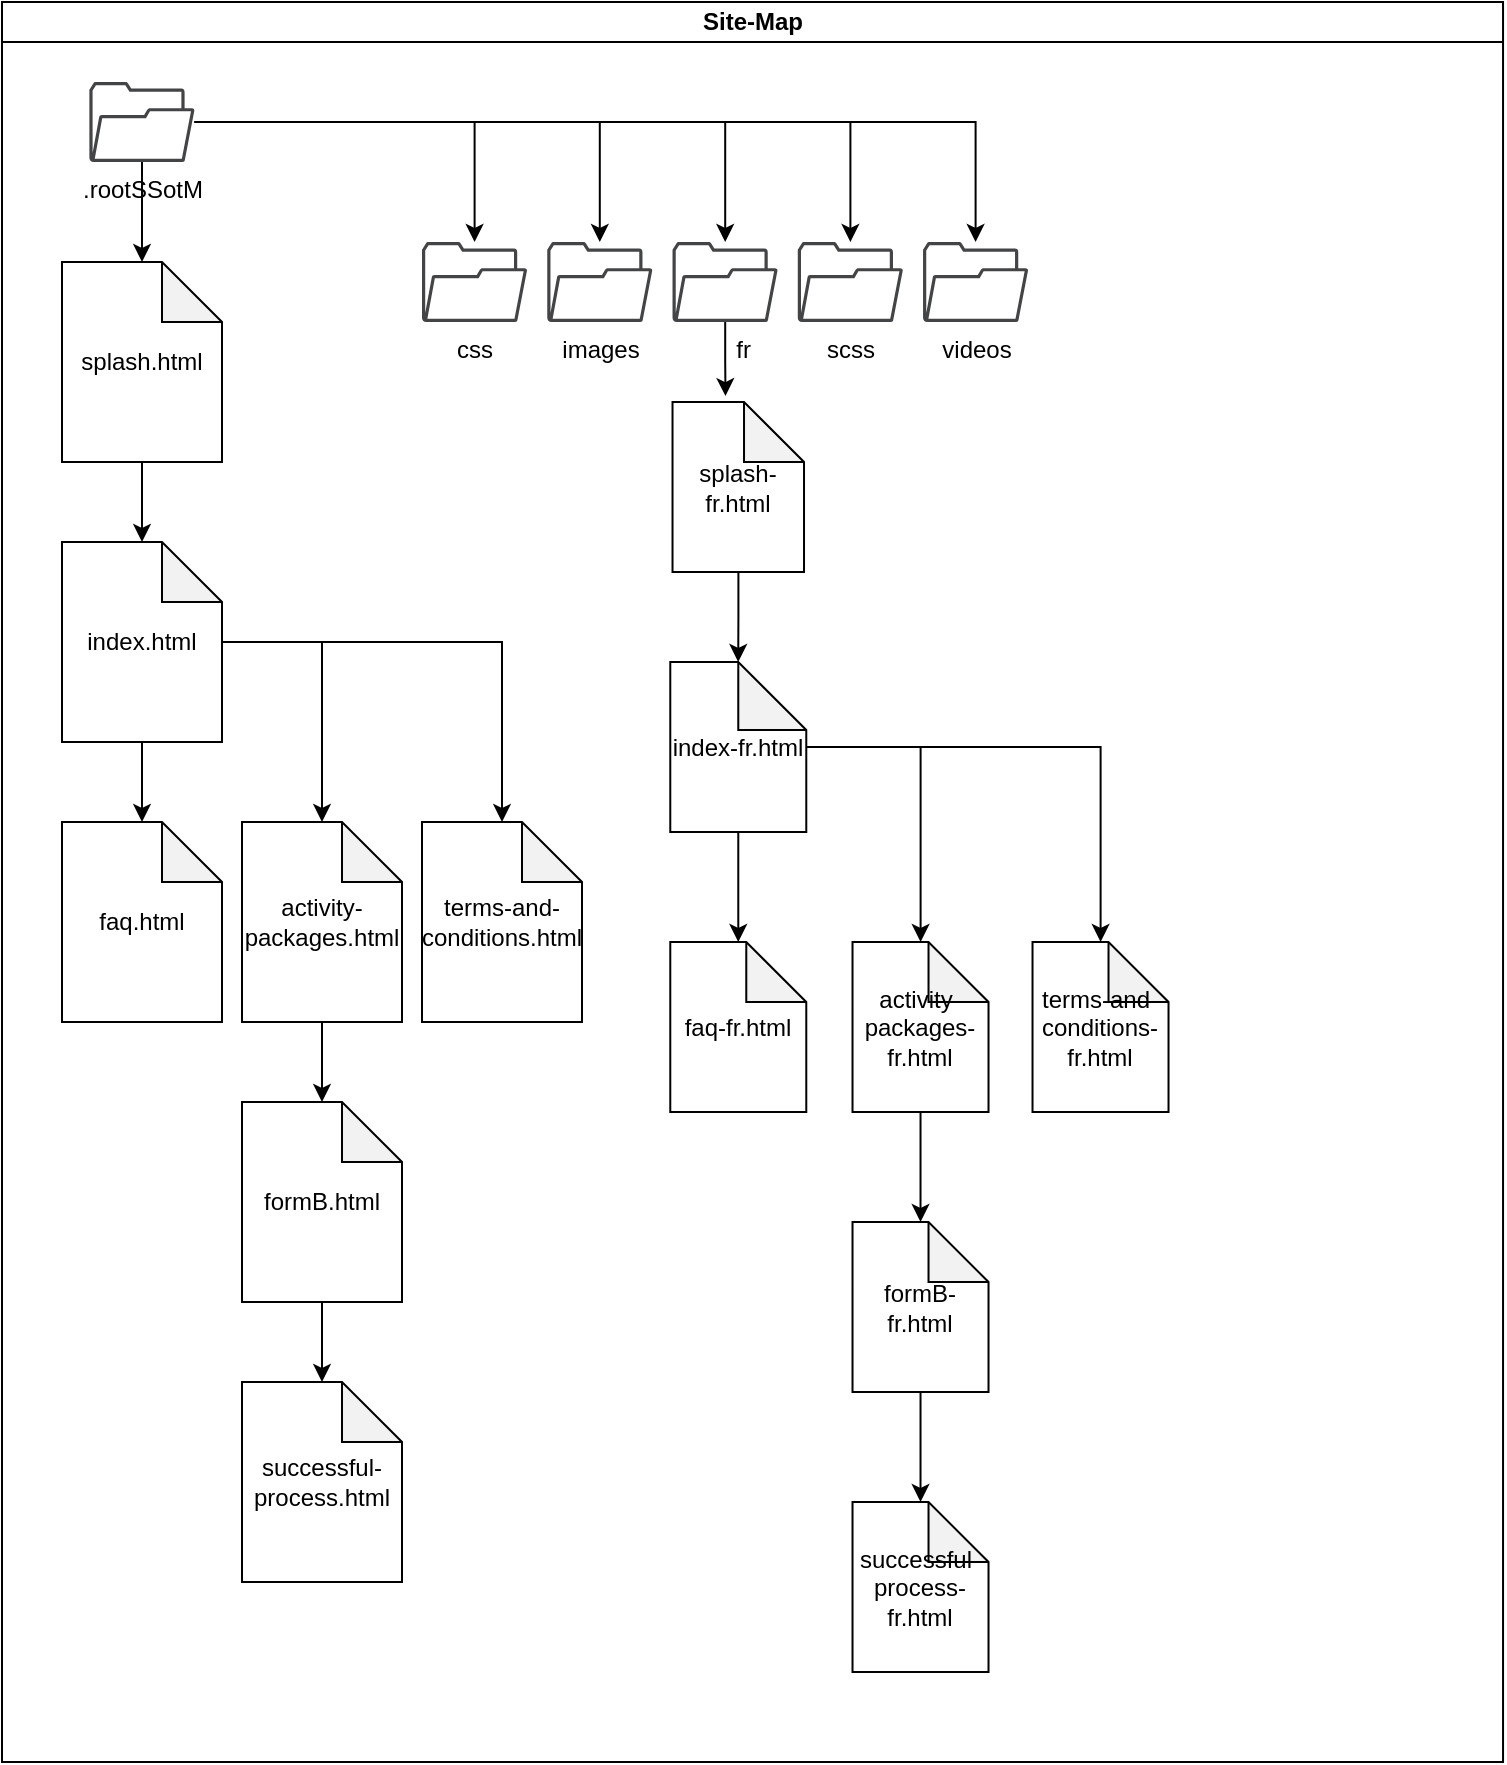 <mxfile version="17.4.0" type="github">
  <diagram id="prtHgNgQTEPvFCAcTncT" name="Page-1">
    <mxGraphModel dx="2062" dy="1122" grid="1" gridSize="10" guides="1" tooltips="1" connect="1" arrows="1" fold="1" page="1" pageScale="1" pageWidth="827" pageHeight="1169" math="0" shadow="0">
      <root>
        <mxCell id="0" />
        <mxCell id="1" parent="0" />
        <mxCell id="dNxyNK7c78bLwvsdeMH5-11" value="Site-Map" style="swimlane;html=1;startSize=20;horizontal=1;containerType=tree;glass=0;" parent="1" vertex="1">
          <mxGeometry x="38" y="80" width="750.52" height="880" as="geometry" />
        </mxCell>
        <mxCell id="O9_XByGZcDf_Zzd5b06f-2" value="splash.html" style="shape=note;whiteSpace=wrap;html=1;backgroundOutline=1;darkOpacity=0.05;" parent="dNxyNK7c78bLwvsdeMH5-11" vertex="1">
          <mxGeometry x="30" y="130" width="80" height="100" as="geometry" />
        </mxCell>
        <mxCell id="O9_XByGZcDf_Zzd5b06f-6" value="" style="edgeStyle=orthogonalEdgeStyle;rounded=0;orthogonalLoop=1;jettySize=auto;html=1;" parent="dNxyNK7c78bLwvsdeMH5-11" source="O9_XByGZcDf_Zzd5b06f-2" target="O9_XByGZcDf_Zzd5b06f-7" edge="1">
          <mxGeometry relative="1" as="geometry" />
        </mxCell>
        <mxCell id="O9_XByGZcDf_Zzd5b06f-7" value="index.html" style="shape=note;whiteSpace=wrap;html=1;backgroundOutline=1;darkOpacity=0.05;" parent="dNxyNK7c78bLwvsdeMH5-11" vertex="1">
          <mxGeometry x="30" y="270" width="80" height="100" as="geometry" />
        </mxCell>
        <mxCell id="O9_XByGZcDf_Zzd5b06f-8" value="" style="edgeStyle=orthogonalEdgeStyle;rounded=0;orthogonalLoop=1;jettySize=auto;html=1;" parent="dNxyNK7c78bLwvsdeMH5-11" source="O9_XByGZcDf_Zzd5b06f-7" target="O9_XByGZcDf_Zzd5b06f-9" edge="1">
          <mxGeometry relative="1" as="geometry">
            <mxPoint x="110" y="310" as="sourcePoint" />
          </mxGeometry>
        </mxCell>
        <mxCell id="O9_XByGZcDf_Zzd5b06f-9" value="faq.html" style="shape=note;whiteSpace=wrap;html=1;backgroundOutline=1;darkOpacity=0.05;" parent="dNxyNK7c78bLwvsdeMH5-11" vertex="1">
          <mxGeometry x="30" y="410" width="80" height="100" as="geometry" />
        </mxCell>
        <mxCell id="O9_XByGZcDf_Zzd5b06f-10" value="" style="edgeStyle=orthogonalEdgeStyle;rounded=0;orthogonalLoop=1;jettySize=auto;html=1;" parent="dNxyNK7c78bLwvsdeMH5-11" source="O9_XByGZcDf_Zzd5b06f-7" target="O9_XByGZcDf_Zzd5b06f-11" edge="1">
          <mxGeometry relative="1" as="geometry">
            <mxPoint x="110" y="310" as="sourcePoint" />
          </mxGeometry>
        </mxCell>
        <mxCell id="O9_XByGZcDf_Zzd5b06f-11" value="activity-packages.html" style="shape=note;whiteSpace=wrap;html=1;backgroundOutline=1;darkOpacity=0.05;" parent="dNxyNK7c78bLwvsdeMH5-11" vertex="1">
          <mxGeometry x="120" y="410" width="80" height="100" as="geometry" />
        </mxCell>
        <mxCell id="O9_XByGZcDf_Zzd5b06f-12" value="" style="edgeStyle=orthogonalEdgeStyle;rounded=0;orthogonalLoop=1;jettySize=auto;html=1;" parent="dNxyNK7c78bLwvsdeMH5-11" source="O9_XByGZcDf_Zzd5b06f-7" target="O9_XByGZcDf_Zzd5b06f-13" edge="1">
          <mxGeometry relative="1" as="geometry">
            <mxPoint x="110" y="310" as="sourcePoint" />
          </mxGeometry>
        </mxCell>
        <mxCell id="O9_XByGZcDf_Zzd5b06f-13" value="terms-and-conditions.html" style="shape=note;whiteSpace=wrap;html=1;backgroundOutline=1;darkOpacity=0.05;" parent="dNxyNK7c78bLwvsdeMH5-11" vertex="1">
          <mxGeometry x="210" y="410" width="80" height="100" as="geometry" />
        </mxCell>
        <mxCell id="O9_XByGZcDf_Zzd5b06f-14" value="" style="edgeStyle=orthogonalEdgeStyle;rounded=0;orthogonalLoop=1;jettySize=auto;html=1;" parent="dNxyNK7c78bLwvsdeMH5-11" source="O9_XByGZcDf_Zzd5b06f-11" target="O9_XByGZcDf_Zzd5b06f-15" edge="1">
          <mxGeometry relative="1" as="geometry">
            <mxPoint x="150" y="400" as="sourcePoint" />
          </mxGeometry>
        </mxCell>
        <mxCell id="O9_XByGZcDf_Zzd5b06f-15" value="formB.html" style="shape=note;whiteSpace=wrap;html=1;backgroundOutline=1;darkOpacity=0.05;" parent="dNxyNK7c78bLwvsdeMH5-11" vertex="1">
          <mxGeometry x="120" y="550" width="80" height="100" as="geometry" />
        </mxCell>
        <mxCell id="O9_XByGZcDf_Zzd5b06f-16" value="" style="edgeStyle=orthogonalEdgeStyle;rounded=0;orthogonalLoop=1;jettySize=auto;html=1;" parent="dNxyNK7c78bLwvsdeMH5-11" source="O9_XByGZcDf_Zzd5b06f-15" target="O9_XByGZcDf_Zzd5b06f-17" edge="1">
          <mxGeometry relative="1" as="geometry">
            <mxPoint x="200" y="590" as="sourcePoint" />
          </mxGeometry>
        </mxCell>
        <mxCell id="O9_XByGZcDf_Zzd5b06f-17" value="successful-process.html" style="shape=note;whiteSpace=wrap;html=1;backgroundOutline=1;darkOpacity=0.05;" parent="dNxyNK7c78bLwvsdeMH5-11" vertex="1">
          <mxGeometry x="120" y="690" width="80" height="100" as="geometry" />
        </mxCell>
        <mxCell id="O9_XByGZcDf_Zzd5b06f-19" style="edgeStyle=orthogonalEdgeStyle;rounded=0;orthogonalLoop=1;jettySize=auto;html=1;entryX=0.5;entryY=0;entryDx=0;entryDy=0;entryPerimeter=0;" parent="dNxyNK7c78bLwvsdeMH5-11" source="O9_XByGZcDf_Zzd5b06f-18" target="O9_XByGZcDf_Zzd5b06f-2" edge="1">
          <mxGeometry relative="1" as="geometry" />
        </mxCell>
        <mxCell id="O9_XByGZcDf_Zzd5b06f-18" value=".rootSSotM" style="sketch=0;pointerEvents=1;shadow=0;dashed=0;html=1;strokeColor=none;fillColor=#434445;aspect=fixed;labelPosition=center;verticalLabelPosition=bottom;verticalAlign=top;align=center;outlineConnect=0;shape=mxgraph.vvd.folder;" parent="dNxyNK7c78bLwvsdeMH5-11" vertex="1">
          <mxGeometry x="43.69" y="40" width="52.63" height="40" as="geometry" />
        </mxCell>
        <mxCell id="O9_XByGZcDf_Zzd5b06f-20" value="" style="edgeStyle=orthogonalEdgeStyle;rounded=0;orthogonalLoop=1;jettySize=auto;html=1;" parent="dNxyNK7c78bLwvsdeMH5-11" source="O9_XByGZcDf_Zzd5b06f-18" target="O9_XByGZcDf_Zzd5b06f-21" edge="1">
          <mxGeometry relative="1" as="geometry" />
        </mxCell>
        <mxCell id="O9_XByGZcDf_Zzd5b06f-21" value="css" style="sketch=0;pointerEvents=1;shadow=0;dashed=0;html=1;strokeColor=none;fillColor=#434445;aspect=fixed;labelPosition=center;verticalLabelPosition=bottom;verticalAlign=top;align=center;outlineConnect=0;shape=mxgraph.vvd.folder;" parent="dNxyNK7c78bLwvsdeMH5-11" vertex="1">
          <mxGeometry x="210" y="120" width="52.63" height="40" as="geometry" />
        </mxCell>
        <mxCell id="O9_XByGZcDf_Zzd5b06f-22" value="" style="edgeStyle=orthogonalEdgeStyle;rounded=0;orthogonalLoop=1;jettySize=auto;html=1;" parent="dNxyNK7c78bLwvsdeMH5-11" source="O9_XByGZcDf_Zzd5b06f-18" target="O9_XByGZcDf_Zzd5b06f-23" edge="1">
          <mxGeometry relative="1" as="geometry" />
        </mxCell>
        <mxCell id="O9_XByGZcDf_Zzd5b06f-23" value="images" style="sketch=0;pointerEvents=1;shadow=0;dashed=0;html=1;strokeColor=none;fillColor=#434445;aspect=fixed;labelPosition=center;verticalLabelPosition=bottom;verticalAlign=top;align=center;outlineConnect=0;shape=mxgraph.vvd.folder;" parent="dNxyNK7c78bLwvsdeMH5-11" vertex="1">
          <mxGeometry x="272.63" y="120" width="52.63" height="40" as="geometry" />
        </mxCell>
        <mxCell id="O9_XByGZcDf_Zzd5b06f-24" value="" style="edgeStyle=orthogonalEdgeStyle;rounded=0;orthogonalLoop=1;jettySize=auto;html=1;" parent="dNxyNK7c78bLwvsdeMH5-11" source="O9_XByGZcDf_Zzd5b06f-18" target="O9_XByGZcDf_Zzd5b06f-25" edge="1">
          <mxGeometry relative="1" as="geometry" />
        </mxCell>
        <mxCell id="j-0IrrxTgNRTiZ_LBvur-15" style="edgeStyle=orthogonalEdgeStyle;rounded=0;orthogonalLoop=1;jettySize=auto;html=1;entryX=0.403;entryY=-0.035;entryDx=0;entryDy=0;entryPerimeter=0;" edge="1" parent="dNxyNK7c78bLwvsdeMH5-11" source="O9_XByGZcDf_Zzd5b06f-25" target="j-0IrrxTgNRTiZ_LBvur-2">
          <mxGeometry relative="1" as="geometry" />
        </mxCell>
        <mxCell id="O9_XByGZcDf_Zzd5b06f-25" value="&amp;nbsp; &amp;nbsp; &amp;nbsp;fr" style="sketch=0;pointerEvents=1;shadow=0;dashed=0;html=1;strokeColor=none;fillColor=#434445;aspect=fixed;labelPosition=center;verticalLabelPosition=bottom;verticalAlign=top;align=center;outlineConnect=0;shape=mxgraph.vvd.folder;" parent="dNxyNK7c78bLwvsdeMH5-11" vertex="1">
          <mxGeometry x="335.26" y="120" width="52.63" height="40" as="geometry" />
        </mxCell>
        <mxCell id="O9_XByGZcDf_Zzd5b06f-28" value="" style="edgeStyle=orthogonalEdgeStyle;rounded=0;orthogonalLoop=1;jettySize=auto;html=1;" parent="dNxyNK7c78bLwvsdeMH5-11" source="O9_XByGZcDf_Zzd5b06f-18" target="O9_XByGZcDf_Zzd5b06f-29" edge="1">
          <mxGeometry relative="1" as="geometry" />
        </mxCell>
        <mxCell id="O9_XByGZcDf_Zzd5b06f-29" value="scss" style="sketch=0;pointerEvents=1;shadow=0;dashed=0;html=1;strokeColor=none;fillColor=#434445;aspect=fixed;labelPosition=center;verticalLabelPosition=bottom;verticalAlign=top;align=center;outlineConnect=0;shape=mxgraph.vvd.folder;" parent="dNxyNK7c78bLwvsdeMH5-11" vertex="1">
          <mxGeometry x="397.89" y="120" width="52.63" height="40" as="geometry" />
        </mxCell>
        <mxCell id="O9_XByGZcDf_Zzd5b06f-34" value="" style="edgeStyle=orthogonalEdgeStyle;rounded=0;orthogonalLoop=1;jettySize=auto;html=1;" parent="dNxyNK7c78bLwvsdeMH5-11" source="O9_XByGZcDf_Zzd5b06f-18" target="O9_XByGZcDf_Zzd5b06f-35" edge="1">
          <mxGeometry relative="1" as="geometry" />
        </mxCell>
        <mxCell id="O9_XByGZcDf_Zzd5b06f-35" value="videos" style="sketch=0;pointerEvents=1;shadow=0;dashed=0;html=1;strokeColor=none;fillColor=#434445;aspect=fixed;labelPosition=center;verticalLabelPosition=bottom;verticalAlign=top;align=center;outlineConnect=0;shape=mxgraph.vvd.folder;" parent="dNxyNK7c78bLwvsdeMH5-11" vertex="1">
          <mxGeometry x="460.52" y="120" width="52.63" height="40" as="geometry" />
        </mxCell>
        <mxCell id="j-0IrrxTgNRTiZ_LBvur-2" value="splash-fr.html" style="shape=note;whiteSpace=wrap;html=1;backgroundOutline=1;darkOpacity=0.05;" vertex="1" parent="dNxyNK7c78bLwvsdeMH5-11">
          <mxGeometry x="335.26" y="200" width="65.75" height="85" as="geometry" />
        </mxCell>
        <mxCell id="j-0IrrxTgNRTiZ_LBvur-3" value="" style="edgeStyle=orthogonalEdgeStyle;rounded=0;orthogonalLoop=1;jettySize=auto;html=1;" edge="1" parent="dNxyNK7c78bLwvsdeMH5-11" source="j-0IrrxTgNRTiZ_LBvur-2" target="j-0IrrxTgNRTiZ_LBvur-4">
          <mxGeometry relative="1" as="geometry" />
        </mxCell>
        <mxCell id="j-0IrrxTgNRTiZ_LBvur-4" value="index-fr.html" style="shape=note;whiteSpace=wrap;html=1;backgroundOutline=1;darkOpacity=0.05;size=34;" vertex="1" parent="dNxyNK7c78bLwvsdeMH5-11">
          <mxGeometry x="334.14" y="330" width="68" height="85" as="geometry" />
        </mxCell>
        <mxCell id="j-0IrrxTgNRTiZ_LBvur-5" value="" style="edgeStyle=orthogonalEdgeStyle;rounded=0;orthogonalLoop=1;jettySize=auto;html=1;" edge="1" parent="dNxyNK7c78bLwvsdeMH5-11" source="j-0IrrxTgNRTiZ_LBvur-4" target="j-0IrrxTgNRTiZ_LBvur-6">
          <mxGeometry relative="1" as="geometry">
            <mxPoint x="375.26" y="275" as="sourcePoint" />
          </mxGeometry>
        </mxCell>
        <mxCell id="j-0IrrxTgNRTiZ_LBvur-6" value="faq-fr.html" style="shape=note;whiteSpace=wrap;html=1;backgroundOutline=1;darkOpacity=0.05;" vertex="1" parent="dNxyNK7c78bLwvsdeMH5-11">
          <mxGeometry x="334.14" y="470" width="68" height="85" as="geometry" />
        </mxCell>
        <mxCell id="j-0IrrxTgNRTiZ_LBvur-7" value="" style="edgeStyle=orthogonalEdgeStyle;rounded=0;orthogonalLoop=1;jettySize=auto;html=1;" edge="1" parent="dNxyNK7c78bLwvsdeMH5-11" source="j-0IrrxTgNRTiZ_LBvur-4" target="j-0IrrxTgNRTiZ_LBvur-8">
          <mxGeometry relative="1" as="geometry">
            <mxPoint x="375.26" y="275" as="sourcePoint" />
          </mxGeometry>
        </mxCell>
        <mxCell id="j-0IrrxTgNRTiZ_LBvur-8" value="activity-packages-fr.html" style="shape=note;whiteSpace=wrap;html=1;backgroundOutline=1;darkOpacity=0.05;" vertex="1" parent="dNxyNK7c78bLwvsdeMH5-11">
          <mxGeometry x="425.26" y="470" width="68" height="85" as="geometry" />
        </mxCell>
        <mxCell id="j-0IrrxTgNRTiZ_LBvur-9" value="" style="edgeStyle=orthogonalEdgeStyle;rounded=0;orthogonalLoop=1;jettySize=auto;html=1;" edge="1" parent="dNxyNK7c78bLwvsdeMH5-11" source="j-0IrrxTgNRTiZ_LBvur-4" target="j-0IrrxTgNRTiZ_LBvur-10">
          <mxGeometry relative="1" as="geometry">
            <mxPoint x="375.26" y="275" as="sourcePoint" />
          </mxGeometry>
        </mxCell>
        <mxCell id="j-0IrrxTgNRTiZ_LBvur-10" value="terms-and-conditions-fr.html" style="shape=note;whiteSpace=wrap;html=1;backgroundOutline=1;darkOpacity=0.05;" vertex="1" parent="dNxyNK7c78bLwvsdeMH5-11">
          <mxGeometry x="515.26" y="470" width="68" height="85" as="geometry" />
        </mxCell>
        <mxCell id="j-0IrrxTgNRTiZ_LBvur-11" value="" style="edgeStyle=orthogonalEdgeStyle;rounded=0;orthogonalLoop=1;jettySize=auto;html=1;" edge="1" parent="dNxyNK7c78bLwvsdeMH5-11" source="j-0IrrxTgNRTiZ_LBvur-8" target="j-0IrrxTgNRTiZ_LBvur-12">
          <mxGeometry relative="1" as="geometry">
            <mxPoint x="415.26" y="365" as="sourcePoint" />
          </mxGeometry>
        </mxCell>
        <mxCell id="j-0IrrxTgNRTiZ_LBvur-12" value="formB-fr.html" style="shape=note;whiteSpace=wrap;html=1;backgroundOutline=1;darkOpacity=0.05;" vertex="1" parent="dNxyNK7c78bLwvsdeMH5-11">
          <mxGeometry x="425.26" y="610" width="68" height="85" as="geometry" />
        </mxCell>
        <mxCell id="j-0IrrxTgNRTiZ_LBvur-13" value="" style="edgeStyle=orthogonalEdgeStyle;rounded=0;orthogonalLoop=1;jettySize=auto;html=1;" edge="1" parent="dNxyNK7c78bLwvsdeMH5-11" source="j-0IrrxTgNRTiZ_LBvur-12" target="j-0IrrxTgNRTiZ_LBvur-14">
          <mxGeometry relative="1" as="geometry">
            <mxPoint x="465.26" y="555" as="sourcePoint" />
          </mxGeometry>
        </mxCell>
        <mxCell id="j-0IrrxTgNRTiZ_LBvur-14" value="successful-process-fr.html" style="shape=note;whiteSpace=wrap;html=1;backgroundOutline=1;darkOpacity=0.05;" vertex="1" parent="dNxyNK7c78bLwvsdeMH5-11">
          <mxGeometry x="425.26" y="750" width="68" height="85" as="geometry" />
        </mxCell>
      </root>
    </mxGraphModel>
  </diagram>
</mxfile>
